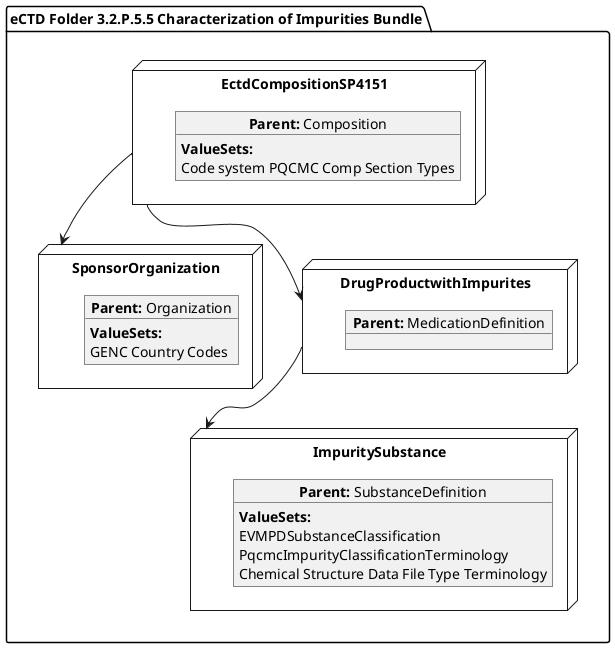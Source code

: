 @startuml
allowmixing
'Mixed model of use case and object
package "eCTD Folder 3.2.P.5.5 Characterization of Impurities Bundle" as NODES {

node "EctdCompositionSP4151" as N1 { 
      object "**Parent:** Composition" as obj1 {
      **ValueSets:**
  Code system PQCMC Comp Section Types
    }
}
 node "SponsorOrganization" as NSO { 
      object "**Parent:** Organization" as objAu {
        **ValueSets:**
        GENC Country Codes
    }
} 
  
  node "DrugProductwithImpurites" as NN { 
      object "**Parent:** MedicationDefinition" as obj3 {      
      }
 
  }

node "ImpuritySubstance" as N6 { 
      object "**Parent:** SubstanceDefinition" as obj2 {
      **ValueSets:**
      EVMPDSubstanceClassification
      PqcmcImpurityClassificationTerminology
      Chemical Structure Data File Type Terminology
    }
     
}

N1 --> NSO   
NN --> N6
N1 --> NN 
}
@enduml

